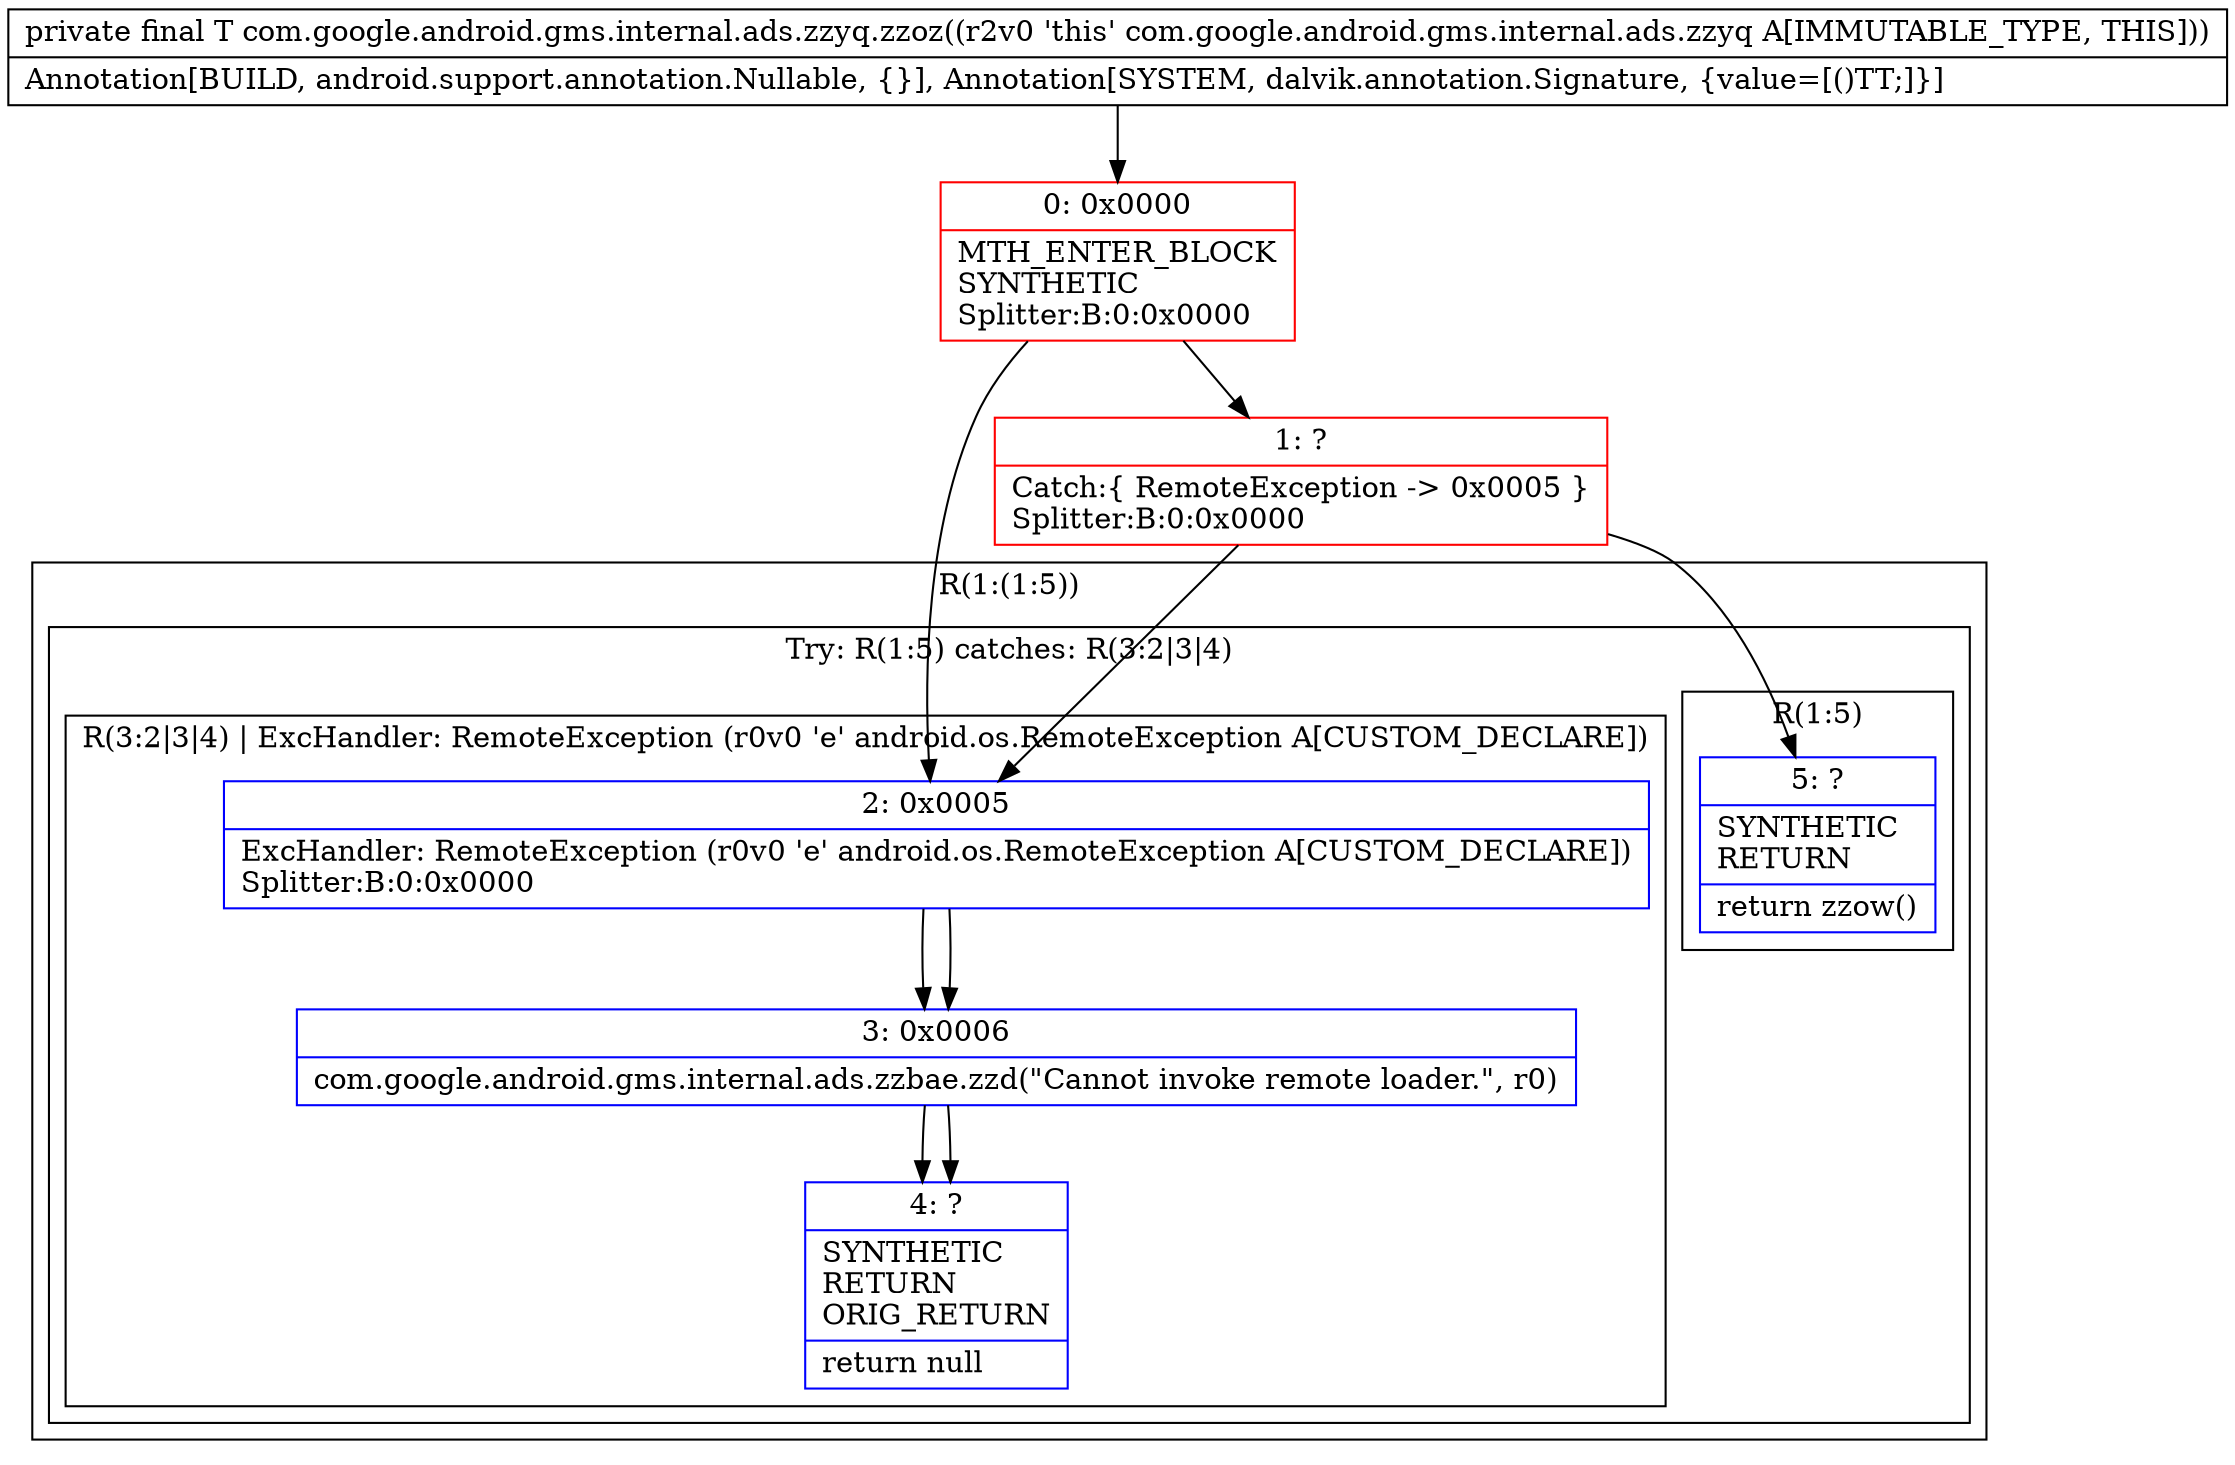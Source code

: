 digraph "CFG forcom.google.android.gms.internal.ads.zzyq.zzoz()Ljava\/lang\/Object;" {
subgraph cluster_Region_592286400 {
label = "R(1:(1:5))";
node [shape=record,color=blue];
subgraph cluster_TryCatchRegion_840031190 {
label = "Try: R(1:5) catches: R(3:2|3|4)";
node [shape=record,color=blue];
subgraph cluster_Region_760344924 {
label = "R(1:5)";
node [shape=record,color=blue];
Node_5 [shape=record,label="{5\:\ ?|SYNTHETIC\lRETURN\l|return zzow()\l}"];
}
subgraph cluster_Region_184000979 {
label = "R(3:2|3|4) | ExcHandler: RemoteException (r0v0 'e' android.os.RemoteException A[CUSTOM_DECLARE])\l";
node [shape=record,color=blue];
Node_2 [shape=record,label="{2\:\ 0x0005|ExcHandler: RemoteException (r0v0 'e' android.os.RemoteException A[CUSTOM_DECLARE])\lSplitter:B:0:0x0000\l}"];
Node_3 [shape=record,label="{3\:\ 0x0006|com.google.android.gms.internal.ads.zzbae.zzd(\"Cannot invoke remote loader.\", r0)\l}"];
Node_4 [shape=record,label="{4\:\ ?|SYNTHETIC\lRETURN\lORIG_RETURN\l|return null\l}"];
}
}
}
subgraph cluster_Region_184000979 {
label = "R(3:2|3|4) | ExcHandler: RemoteException (r0v0 'e' android.os.RemoteException A[CUSTOM_DECLARE])\l";
node [shape=record,color=blue];
Node_2 [shape=record,label="{2\:\ 0x0005|ExcHandler: RemoteException (r0v0 'e' android.os.RemoteException A[CUSTOM_DECLARE])\lSplitter:B:0:0x0000\l}"];
Node_3 [shape=record,label="{3\:\ 0x0006|com.google.android.gms.internal.ads.zzbae.zzd(\"Cannot invoke remote loader.\", r0)\l}"];
Node_4 [shape=record,label="{4\:\ ?|SYNTHETIC\lRETURN\lORIG_RETURN\l|return null\l}"];
}
Node_0 [shape=record,color=red,label="{0\:\ 0x0000|MTH_ENTER_BLOCK\lSYNTHETIC\lSplitter:B:0:0x0000\l}"];
Node_1 [shape=record,color=red,label="{1\:\ ?|Catch:\{ RemoteException \-\> 0x0005 \}\lSplitter:B:0:0x0000\l}"];
MethodNode[shape=record,label="{private final T com.google.android.gms.internal.ads.zzyq.zzoz((r2v0 'this' com.google.android.gms.internal.ads.zzyq A[IMMUTABLE_TYPE, THIS]))  | Annotation[BUILD, android.support.annotation.Nullable, \{\}], Annotation[SYSTEM, dalvik.annotation.Signature, \{value=[()TT;]\}]\l}"];
MethodNode -> Node_0;
Node_2 -> Node_3;
Node_3 -> Node_4;
Node_2 -> Node_3;
Node_3 -> Node_4;
Node_0 -> Node_1;
Node_0 -> Node_2;
Node_1 -> Node_2;
Node_1 -> Node_5;
}


